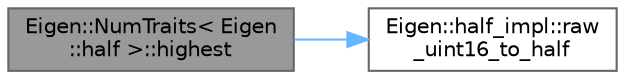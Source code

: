 digraph "Eigen::NumTraits&lt; Eigen::half &gt;::highest"
{
 // LATEX_PDF_SIZE
  bgcolor="transparent";
  edge [fontname=Helvetica,fontsize=10,labelfontname=Helvetica,labelfontsize=10];
  node [fontname=Helvetica,fontsize=10,shape=box,height=0.2,width=0.4];
  rankdir="LR";
  Node1 [id="Node000001",label="Eigen::NumTraits\< Eigen\l::half \>::highest",height=0.2,width=0.4,color="gray40", fillcolor="grey60", style="filled", fontcolor="black",tooltip=" "];
  Node1 -> Node2 [id="edge1_Node000001_Node000002",color="steelblue1",style="solid",tooltip=" "];
  Node2 [id="Node000002",label="Eigen::half_impl::raw\l_uint16_to_half",height=0.2,width=0.4,color="grey40", fillcolor="white", style="filled",URL="$namespace_eigen_1_1half__impl.html#a4f2e3677365ddfb2d5723f3ffbfd3391",tooltip=" "];
}
